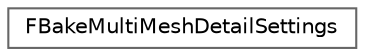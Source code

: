 digraph "Graphical Class Hierarchy"
{
 // INTERACTIVE_SVG=YES
 // LATEX_PDF_SIZE
  bgcolor="transparent";
  edge [fontname=Helvetica,fontsize=10,labelfontname=Helvetica,labelfontsize=10];
  node [fontname=Helvetica,fontsize=10,shape=box,height=0.2,width=0.4];
  rankdir="LR";
  Node0 [id="Node000000",label="FBakeMultiMeshDetailSettings",height=0.2,width=0.4,color="grey40", fillcolor="white", style="filled",URL="$d9/d69/structFBakeMultiMeshDetailSettings.html",tooltip=" "];
}
